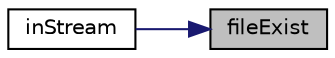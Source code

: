 digraph "fileExist"
{
 // LATEX_PDF_SIZE
  edge [fontname="Helvetica",fontsize="10",labelfontname="Helvetica",labelfontsize="10"];
  node [fontname="Helvetica",fontsize="10",shape=record];
  rankdir="RL";
  Node1 [label="fileExist",height=0.2,width=0.4,color="black", fillcolor="grey75", style="filled", fontcolor="black",tooltip="Check if file exists."];
  Node1 -> Node2 [dir="back",color="midnightblue",fontsize="10",style="solid",fontname="Helvetica"];
  Node2 [label="inStream",height=0.2,width=0.4,color="black", fillcolor="white", style="filled",URL="$classpFlow_1_1IOfileHeader.html#a770eebd1866493c91efe18ab806d9568",tooltip=" "];
}
